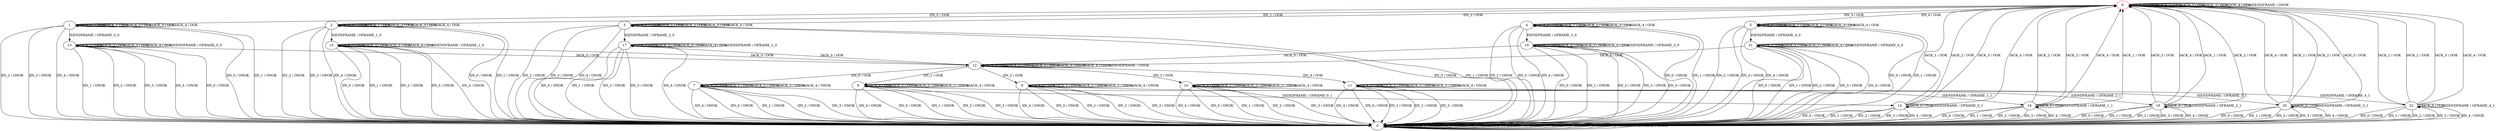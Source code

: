 digraph {
6 [color="red"]
0
1
2
3
4
5
7
8
9
10
11
12
13
14
15
16
17
18
19
20
21
22
6 -> 6 [label="IACK_0 / ONOK"]
6 -> 6 [label="IACK_1 / OOK"]
6 -> 6 [label="IACK_2 / OOK"]
6 -> 6 [label="IACK_3 / OOK"]
6 -> 6 [label="IACK_4 / OOK"]
6 -> 1 [label="IIN_0 / OOK"]
6 -> 2 [label="IIN_1 / OOK"]
6 -> 3 [label="IIN_2 / OOK"]
6 -> 4 [label="IIN_3 / OOK"]
6 -> 5 [label="IIN_4 / OOK"]
6 -> 6 [label="ISENDFRAME / ONOK"]
0 -> 0 [label="IACK_0 / ONOK"]
0 -> 0 [label="IACK_1 / ONOK"]
0 -> 0 [label="IACK_2 / ONOK"]
0 -> 0 [label="IACK_3 / ONOK"]
0 -> 0 [label="IACK_4 / ONOK"]
0 -> 0 [label="IIN_0 / ONOK"]
0 -> 0 [label="IIN_1 / ONOK"]
0 -> 0 [label="IIN_2 / ONOK"]
0 -> 0 [label="IIN_3 / ONOK"]
0 -> 0 [label="IIN_4 / ONOK"]
0 -> 0 [label="ISENDFRAME / ONOK"]
1 -> 1 [label="IACK_0 / ONOK"]
1 -> 1 [label="IACK_1 / OOK"]
1 -> 1 [label="IACK_2 / OOK"]
1 -> 1 [label="IACK_3 / OOK"]
1 -> 1 [label="IACK_4 / OOK"]
1 -> 0 [label="IIN_0 / ONOK"]
1 -> 0 [label="IIN_1 / ONOK"]
1 -> 0 [label="IIN_2 / ONOK"]
1 -> 0 [label="IIN_3 / ONOK"]
1 -> 0 [label="IIN_4 / ONOK"]
1 -> 13 [label="ISENDFRAME / OFRAME_0_0"]
2 -> 2 [label="IACK_0 / ONOK"]
2 -> 2 [label="IACK_1 / OOK"]
2 -> 2 [label="IACK_2 / OOK"]
2 -> 2 [label="IACK_3 / OOK"]
2 -> 2 [label="IACK_4 / OOK"]
2 -> 0 [label="IIN_0 / ONOK"]
2 -> 0 [label="IIN_1 / ONOK"]
2 -> 0 [label="IIN_2 / ONOK"]
2 -> 0 [label="IIN_3 / ONOK"]
2 -> 0 [label="IIN_4 / ONOK"]
2 -> 15 [label="ISENDFRAME / OFRAME_1_0"]
3 -> 3 [label="IACK_0 / ONOK"]
3 -> 3 [label="IACK_1 / OOK"]
3 -> 3 [label="IACK_2 / OOK"]
3 -> 3 [label="IACK_3 / OOK"]
3 -> 3 [label="IACK_4 / OOK"]
3 -> 0 [label="IIN_0 / ONOK"]
3 -> 0 [label="IIN_1 / ONOK"]
3 -> 0 [label="IIN_2 / ONOK"]
3 -> 0 [label="IIN_3 / ONOK"]
3 -> 0 [label="IIN_4 / ONOK"]
3 -> 17 [label="ISENDFRAME / OFRAME_2_0"]
4 -> 4 [label="IACK_0 / ONOK"]
4 -> 4 [label="IACK_1 / OOK"]
4 -> 4 [label="IACK_2 / OOK"]
4 -> 4 [label="IACK_3 / OOK"]
4 -> 4 [label="IACK_4 / OOK"]
4 -> 0 [label="IIN_0 / ONOK"]
4 -> 0 [label="IIN_1 / ONOK"]
4 -> 0 [label="IIN_2 / ONOK"]
4 -> 0 [label="IIN_3 / ONOK"]
4 -> 0 [label="IIN_4 / ONOK"]
4 -> 19 [label="ISENDFRAME / OFRAME_3_0"]
5 -> 5 [label="IACK_0 / ONOK"]
5 -> 5 [label="IACK_1 / OOK"]
5 -> 5 [label="IACK_2 / OOK"]
5 -> 5 [label="IACK_3 / OOK"]
5 -> 5 [label="IACK_4 / OOK"]
5 -> 0 [label="IIN_0 / ONOK"]
5 -> 0 [label="IIN_1 / ONOK"]
5 -> 0 [label="IIN_2 / ONOK"]
5 -> 0 [label="IIN_3 / ONOK"]
5 -> 0 [label="IIN_4 / ONOK"]
5 -> 21 [label="ISENDFRAME / OFRAME_4_0"]
7 -> 7 [label="IACK_0 / OOK"]
7 -> 7 [label="IACK_1 / ONOK"]
7 -> 7 [label="IACK_2 / ONOK"]
7 -> 7 [label="IACK_3 / ONOK"]
7 -> 7 [label="IACK_4 / ONOK"]
7 -> 0 [label="IIN_0 / ONOK"]
7 -> 0 [label="IIN_1 / ONOK"]
7 -> 0 [label="IIN_2 / ONOK"]
7 -> 0 [label="IIN_3 / ONOK"]
7 -> 0 [label="IIN_4 / ONOK"]
7 -> 14 [label="ISENDFRAME / OFRAME_0_1"]
8 -> 8 [label="IACK_0 / OOK"]
8 -> 8 [label="IACK_1 / ONOK"]
8 -> 8 [label="IACK_2 / ONOK"]
8 -> 8 [label="IACK_3 / ONOK"]
8 -> 8 [label="IACK_4 / ONOK"]
8 -> 0 [label="IIN_0 / ONOK"]
8 -> 0 [label="IIN_1 / ONOK"]
8 -> 0 [label="IIN_2 / ONOK"]
8 -> 0 [label="IIN_3 / ONOK"]
8 -> 0 [label="IIN_4 / ONOK"]
8 -> 16 [label="ISENDFRAME / OFRAME_1_1"]
9 -> 9 [label="IACK_0 / OOK"]
9 -> 9 [label="IACK_1 / ONOK"]
9 -> 9 [label="IACK_2 / ONOK"]
9 -> 9 [label="IACK_3 / ONOK"]
9 -> 9 [label="IACK_4 / ONOK"]
9 -> 0 [label="IIN_0 / ONOK"]
9 -> 0 [label="IIN_1 / ONOK"]
9 -> 0 [label="IIN_2 / ONOK"]
9 -> 0 [label="IIN_3 / ONOK"]
9 -> 0 [label="IIN_4 / ONOK"]
9 -> 18 [label="ISENDFRAME / OFRAME_2_1"]
10 -> 10 [label="IACK_0 / OOK"]
10 -> 10 [label="IACK_1 / ONOK"]
10 -> 10 [label="IACK_2 / ONOK"]
10 -> 10 [label="IACK_3 / ONOK"]
10 -> 10 [label="IACK_4 / ONOK"]
10 -> 0 [label="IIN_0 / ONOK"]
10 -> 0 [label="IIN_1 / ONOK"]
10 -> 0 [label="IIN_2 / ONOK"]
10 -> 0 [label="IIN_3 / ONOK"]
10 -> 0 [label="IIN_4 / ONOK"]
10 -> 20 [label="ISENDFRAME / OFRAME_3_1"]
11 -> 11 [label="IACK_0 / OOK"]
11 -> 11 [label="IACK_1 / ONOK"]
11 -> 11 [label="IACK_2 / ONOK"]
11 -> 11 [label="IACK_3 / ONOK"]
11 -> 11 [label="IACK_4 / ONOK"]
11 -> 0 [label="IIN_0 / ONOK"]
11 -> 0 [label="IIN_1 / ONOK"]
11 -> 0 [label="IIN_2 / ONOK"]
11 -> 0 [label="IIN_3 / ONOK"]
11 -> 0 [label="IIN_4 / ONOK"]
11 -> 22 [label="ISENDFRAME / OFRAME_4_1"]
12 -> 12 [label="IACK_0 / OOK"]
12 -> 12 [label="IACK_1 / ONOK"]
12 -> 12 [label="IACK_2 / ONOK"]
12 -> 12 [label="IACK_3 / ONOK"]
12 -> 12 [label="IACK_4 / ONOK"]
12 -> 7 [label="IIN_0 / OOK"]
12 -> 8 [label="IIN_1 / OOK"]
12 -> 9 [label="IIN_2 / OOK"]
12 -> 10 [label="IIN_3 / OOK"]
12 -> 11 [label="IIN_4 / OOK"]
12 -> 12 [label="ISENDFRAME / ONOK"]
13 -> 12 [label="IACK_0 / OOK"]
13 -> 13 [label="IACK_1 / OOK"]
13 -> 13 [label="IACK_2 / OOK"]
13 -> 13 [label="IACK_3 / OOK"]
13 -> 13 [label="IACK_4 / OOK"]
13 -> 0 [label="IIN_0 / ONOK"]
13 -> 0 [label="IIN_1 / ONOK"]
13 -> 0 [label="IIN_2 / ONOK"]
13 -> 0 [label="IIN_3 / ONOK"]
13 -> 0 [label="IIN_4 / ONOK"]
13 -> 13 [label="ISENDFRAME / OFRAME_0_0"]
14 -> 14 [label="IACK_0 / OOK"]
14 -> 6 [label="IACK_1 / OOK"]
14 -> 6 [label="IACK_2 / OOK"]
14 -> 6 [label="IACK_3 / OOK"]
14 -> 6 [label="IACK_4 / OOK"]
14 -> 0 [label="IIN_0 / ONOK"]
14 -> 0 [label="IIN_1 / ONOK"]
14 -> 0 [label="IIN_2 / ONOK"]
14 -> 0 [label="IIN_3 / ONOK"]
14 -> 0 [label="IIN_4 / ONOK"]
14 -> 14 [label="ISENDFRAME / OFRAME_0_1"]
15 -> 12 [label="IACK_0 / OOK"]
15 -> 15 [label="IACK_1 / OOK"]
15 -> 15 [label="IACK_2 / OOK"]
15 -> 15 [label="IACK_3 / OOK"]
15 -> 15 [label="IACK_4 / OOK"]
15 -> 0 [label="IIN_0 / ONOK"]
15 -> 0 [label="IIN_1 / ONOK"]
15 -> 0 [label="IIN_2 / ONOK"]
15 -> 0 [label="IIN_3 / ONOK"]
15 -> 0 [label="IIN_4 / ONOK"]
15 -> 15 [label="ISENDFRAME / OFRAME_1_0"]
16 -> 16 [label="IACK_0 / OOK"]
16 -> 6 [label="IACK_1 / OOK"]
16 -> 6 [label="IACK_2 / OOK"]
16 -> 6 [label="IACK_3 / OOK"]
16 -> 6 [label="IACK_4 / OOK"]
16 -> 0 [label="IIN_0 / ONOK"]
16 -> 0 [label="IIN_1 / ONOK"]
16 -> 0 [label="IIN_2 / ONOK"]
16 -> 0 [label="IIN_3 / ONOK"]
16 -> 0 [label="IIN_4 / ONOK"]
16 -> 16 [label="ISENDFRAME / OFRAME_1_1"]
17 -> 12 [label="IACK_0 / OOK"]
17 -> 17 [label="IACK_1 / OOK"]
17 -> 17 [label="IACK_2 / OOK"]
17 -> 17 [label="IACK_3 / OOK"]
17 -> 17 [label="IACK_4 / OOK"]
17 -> 0 [label="IIN_0 / ONOK"]
17 -> 0 [label="IIN_1 / ONOK"]
17 -> 0 [label="IIN_2 / ONOK"]
17 -> 0 [label="IIN_3 / ONOK"]
17 -> 0 [label="IIN_4 / ONOK"]
17 -> 17 [label="ISENDFRAME / OFRAME_2_0"]
18 -> 18 [label="IACK_0 / OOK"]
18 -> 6 [label="IACK_1 / OOK"]
18 -> 6 [label="IACK_2 / OOK"]
18 -> 6 [label="IACK_3 / OOK"]
18 -> 6 [label="IACK_4 / OOK"]
18 -> 0 [label="IIN_0 / ONOK"]
18 -> 0 [label="IIN_1 / ONOK"]
18 -> 0 [label="IIN_2 / ONOK"]
18 -> 0 [label="IIN_3 / ONOK"]
18 -> 0 [label="IIN_4 / ONOK"]
18 -> 18 [label="ISENDFRAME / OFRAME_2_1"]
19 -> 12 [label="IACK_0 / OOK"]
19 -> 19 [label="IACK_1 / OOK"]
19 -> 19 [label="IACK_2 / OOK"]
19 -> 19 [label="IACK_3 / OOK"]
19 -> 19 [label="IACK_4 / OOK"]
19 -> 0 [label="IIN_0 / ONOK"]
19 -> 0 [label="IIN_1 / ONOK"]
19 -> 0 [label="IIN_2 / ONOK"]
19 -> 0 [label="IIN_3 / ONOK"]
19 -> 0 [label="IIN_4 / ONOK"]
19 -> 19 [label="ISENDFRAME / OFRAME_3_0"]
20 -> 20 [label="IACK_0 / OOK"]
20 -> 6 [label="IACK_1 / OOK"]
20 -> 6 [label="IACK_2 / OOK"]
20 -> 6 [label="IACK_3 / OOK"]
20 -> 6 [label="IACK_4 / OOK"]
20 -> 0 [label="IIN_0 / ONOK"]
20 -> 0 [label="IIN_1 / ONOK"]
20 -> 0 [label="IIN_2 / ONOK"]
20 -> 0 [label="IIN_3 / ONOK"]
20 -> 0 [label="IIN_4 / ONOK"]
20 -> 20 [label="ISENDFRAME / OFRAME_3_1"]
21 -> 12 [label="IACK_0 / OOK"]
21 -> 21 [label="IACK_1 / OOK"]
21 -> 21 [label="IACK_2 / OOK"]
21 -> 21 [label="IACK_3 / OOK"]
21 -> 21 [label="IACK_4 / OOK"]
21 -> 0 [label="IIN_0 / ONOK"]
21 -> 0 [label="IIN_1 / ONOK"]
21 -> 0 [label="IIN_2 / ONOK"]
21 -> 0 [label="IIN_3 / ONOK"]
21 -> 0 [label="IIN_4 / ONOK"]
21 -> 21 [label="ISENDFRAME / OFRAME_4_0"]
22 -> 22 [label="IACK_0 / OOK"]
22 -> 6 [label="IACK_1 / OOK"]
22 -> 6 [label="IACK_2 / OOK"]
22 -> 6 [label="IACK_3 / OOK"]
22 -> 6 [label="IACK_4 / OOK"]
22 -> 0 [label="IIN_0 / ONOK"]
22 -> 0 [label="IIN_1 / ONOK"]
22 -> 0 [label="IIN_2 / ONOK"]
22 -> 0 [label="IIN_3 / ONOK"]
22 -> 0 [label="IIN_4 / ONOK"]
22 -> 22 [label="ISENDFRAME / OFRAME_4_1"]
}
